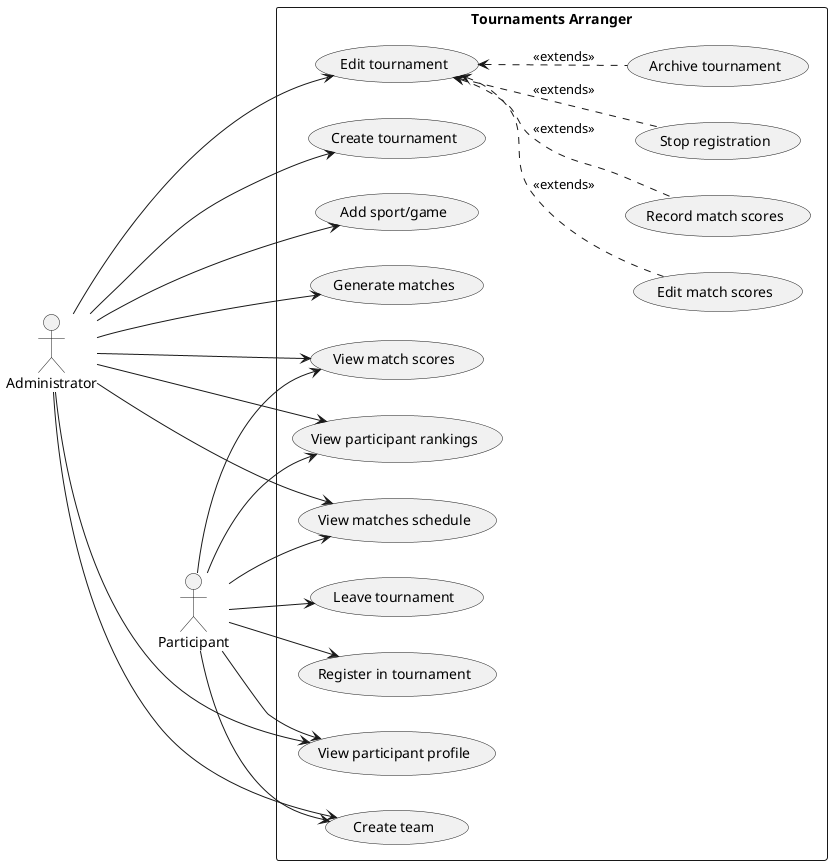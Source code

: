 @startuml project
left to right direction

actor Administrator as admin
actor Participant as particip

rectangle "Tournaments Arranger" {
    usecase "Create tournament" as create_tournaments

    usecase "Edit tournament" as edit_tournament_data
    usecase "Edit match scores" as edit_match_scores
    edit_match_scores -up-> edit_tournament_data #line.dashed : <<extends>>
    usecase "Record match scores" as record_match_scores
    record_match_scores -up-> edit_tournament_data #line.dashed : <<extends>>
    usecase "Stop registration" as stop_registration
    stop_registration -up-> edit_tournament_data #line.dashed : <<extends>>
    usecase "Archive tournament" as archive_tournament
    archive_tournament -up-> edit_tournament_data #line.dashed : <<extends>>

    usecase "View match scores" as view_match_scores
    usecase "View participant rankings" as view_participant_ranking
    usecase "View matches schedule" as view_match_schedule
    usecase "Add sport/game" as add_sport_game

    usecase "View participant profile" as view_participant_profile
    usecase "Create team" as create_team
    usecase "Generate matches" as generate_matches
    usecase "Leave tournament" as leave_tournament
    usecase "Register in tournament" as register_in_tournament
}

admin --> create_tournaments
admin --> edit_tournament_data
admin --> generate_matches
admin --> add_sport_game

admin ---> view_match_schedule
particip --> view_match_schedule
admin --> view_participant_ranking
particip --> view_participant_ranking
admin --> create_team
particip --> create_team
admin --> view_participant_profile
particip --> view_participant_profile
admin --> view_match_scores
particip --> view_match_scores

particip --> register_in_tournament
particip --> leave_tournament
@enduml
